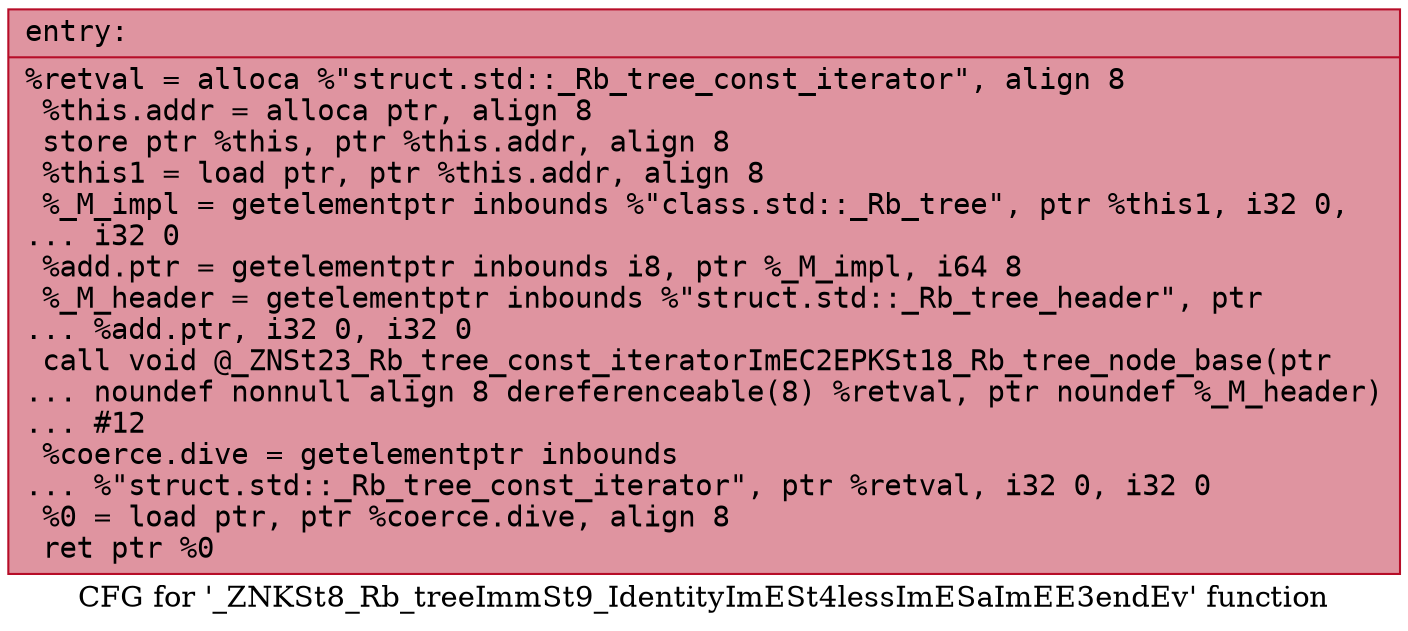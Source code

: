 digraph "CFG for '_ZNKSt8_Rb_treeImmSt9_IdentityImESt4lessImESaImEE3endEv' function" {
	label="CFG for '_ZNKSt8_Rb_treeImmSt9_IdentityImESt4lessImESaImEE3endEv' function";

	Node0x5634657521a0 [shape=record,color="#b70d28ff", style=filled, fillcolor="#b70d2870" fontname="Courier",label="{entry:\l|  %retval = alloca %\"struct.std::_Rb_tree_const_iterator\", align 8\l  %this.addr = alloca ptr, align 8\l  store ptr %this, ptr %this.addr, align 8\l  %this1 = load ptr, ptr %this.addr, align 8\l  %_M_impl = getelementptr inbounds %\"class.std::_Rb_tree\", ptr %this1, i32 0,\l... i32 0\l  %add.ptr = getelementptr inbounds i8, ptr %_M_impl, i64 8\l  %_M_header = getelementptr inbounds %\"struct.std::_Rb_tree_header\", ptr\l... %add.ptr, i32 0, i32 0\l  call void @_ZNSt23_Rb_tree_const_iteratorImEC2EPKSt18_Rb_tree_node_base(ptr\l... noundef nonnull align 8 dereferenceable(8) %retval, ptr noundef %_M_header)\l... #12\l  %coerce.dive = getelementptr inbounds\l... %\"struct.std::_Rb_tree_const_iterator\", ptr %retval, i32 0, i32 0\l  %0 = load ptr, ptr %coerce.dive, align 8\l  ret ptr %0\l}"];
}
